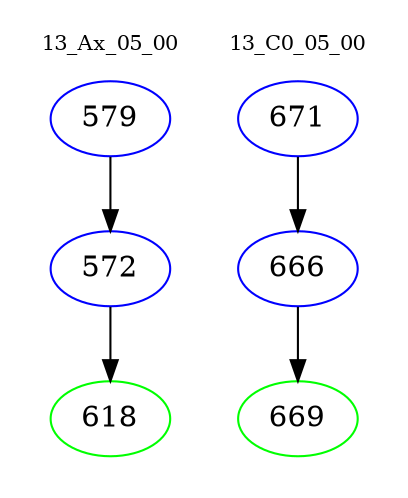 digraph{
subgraph cluster_0 {
color = white
label = "13_Ax_05_00";
fontsize=10;
T0_579 [label="579", color="blue"]
T0_579 -> T0_572 [color="black"]
T0_572 [label="572", color="blue"]
T0_572 -> T0_618 [color="black"]
T0_618 [label="618", color="green"]
}
subgraph cluster_1 {
color = white
label = "13_C0_05_00";
fontsize=10;
T1_671 [label="671", color="blue"]
T1_671 -> T1_666 [color="black"]
T1_666 [label="666", color="blue"]
T1_666 -> T1_669 [color="black"]
T1_669 [label="669", color="green"]
}
}
